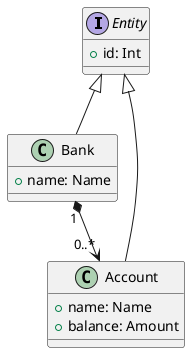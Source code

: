@startuml
interface Entity {
    + id: Int
}
class Bank {
    +name: Name
}
Bank -u-|> Entity
class Account {
    + name: Name
    + balance: Amount
}
Account -u-|> Entity
Bank "1" *--> "0..*" Account
@enduml
